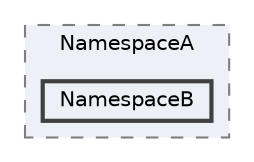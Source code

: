 digraph "flatbuffers/tests/namespace_test/NamespaceA/NamespaceB"
{
 // LATEX_PDF_SIZE
  bgcolor="transparent";
  edge [fontname=Helvetica,fontsize=10,labelfontname=Helvetica,labelfontsize=10];
  node [fontname=Helvetica,fontsize=10,shape=box,height=0.2,width=0.4];
  compound=true
  subgraph clusterdir_0f186542f196cd3fe1317bc273e2aec6 {
    graph [ bgcolor="#edf0f7", pencolor="grey50", label="NamespaceA", fontname=Helvetica,fontsize=10 style="filled,dashed", URL="dir_0f186542f196cd3fe1317bc273e2aec6.html",tooltip=""]
  dir_020e9b7a839bb2c9df3701df7810f096 [label="NamespaceB", fillcolor="#edf0f7", color="grey25", style="filled,bold", URL="dir_020e9b7a839bb2c9df3701df7810f096.html",tooltip=""];
  }
}
